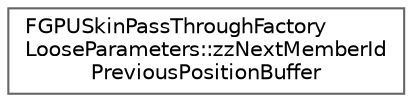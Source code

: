 digraph "Graphical Class Hierarchy"
{
 // INTERACTIVE_SVG=YES
 // LATEX_PDF_SIZE
  bgcolor="transparent";
  edge [fontname=Helvetica,fontsize=10,labelfontname=Helvetica,labelfontsize=10];
  node [fontname=Helvetica,fontsize=10,shape=box,height=0.2,width=0.4];
  rankdir="LR";
  Node0 [id="Node000000",label="FGPUSkinPassThroughFactory\lLooseParameters::zzNextMemberId\lPreviousPositionBuffer",height=0.2,width=0.4,color="grey40", fillcolor="white", style="filled",URL="$de/d5c/structFGPUSkinPassThroughFactoryLooseParameters_1_1zzNextMemberIdPreviousPositionBuffer.html",tooltip=" "];
}
